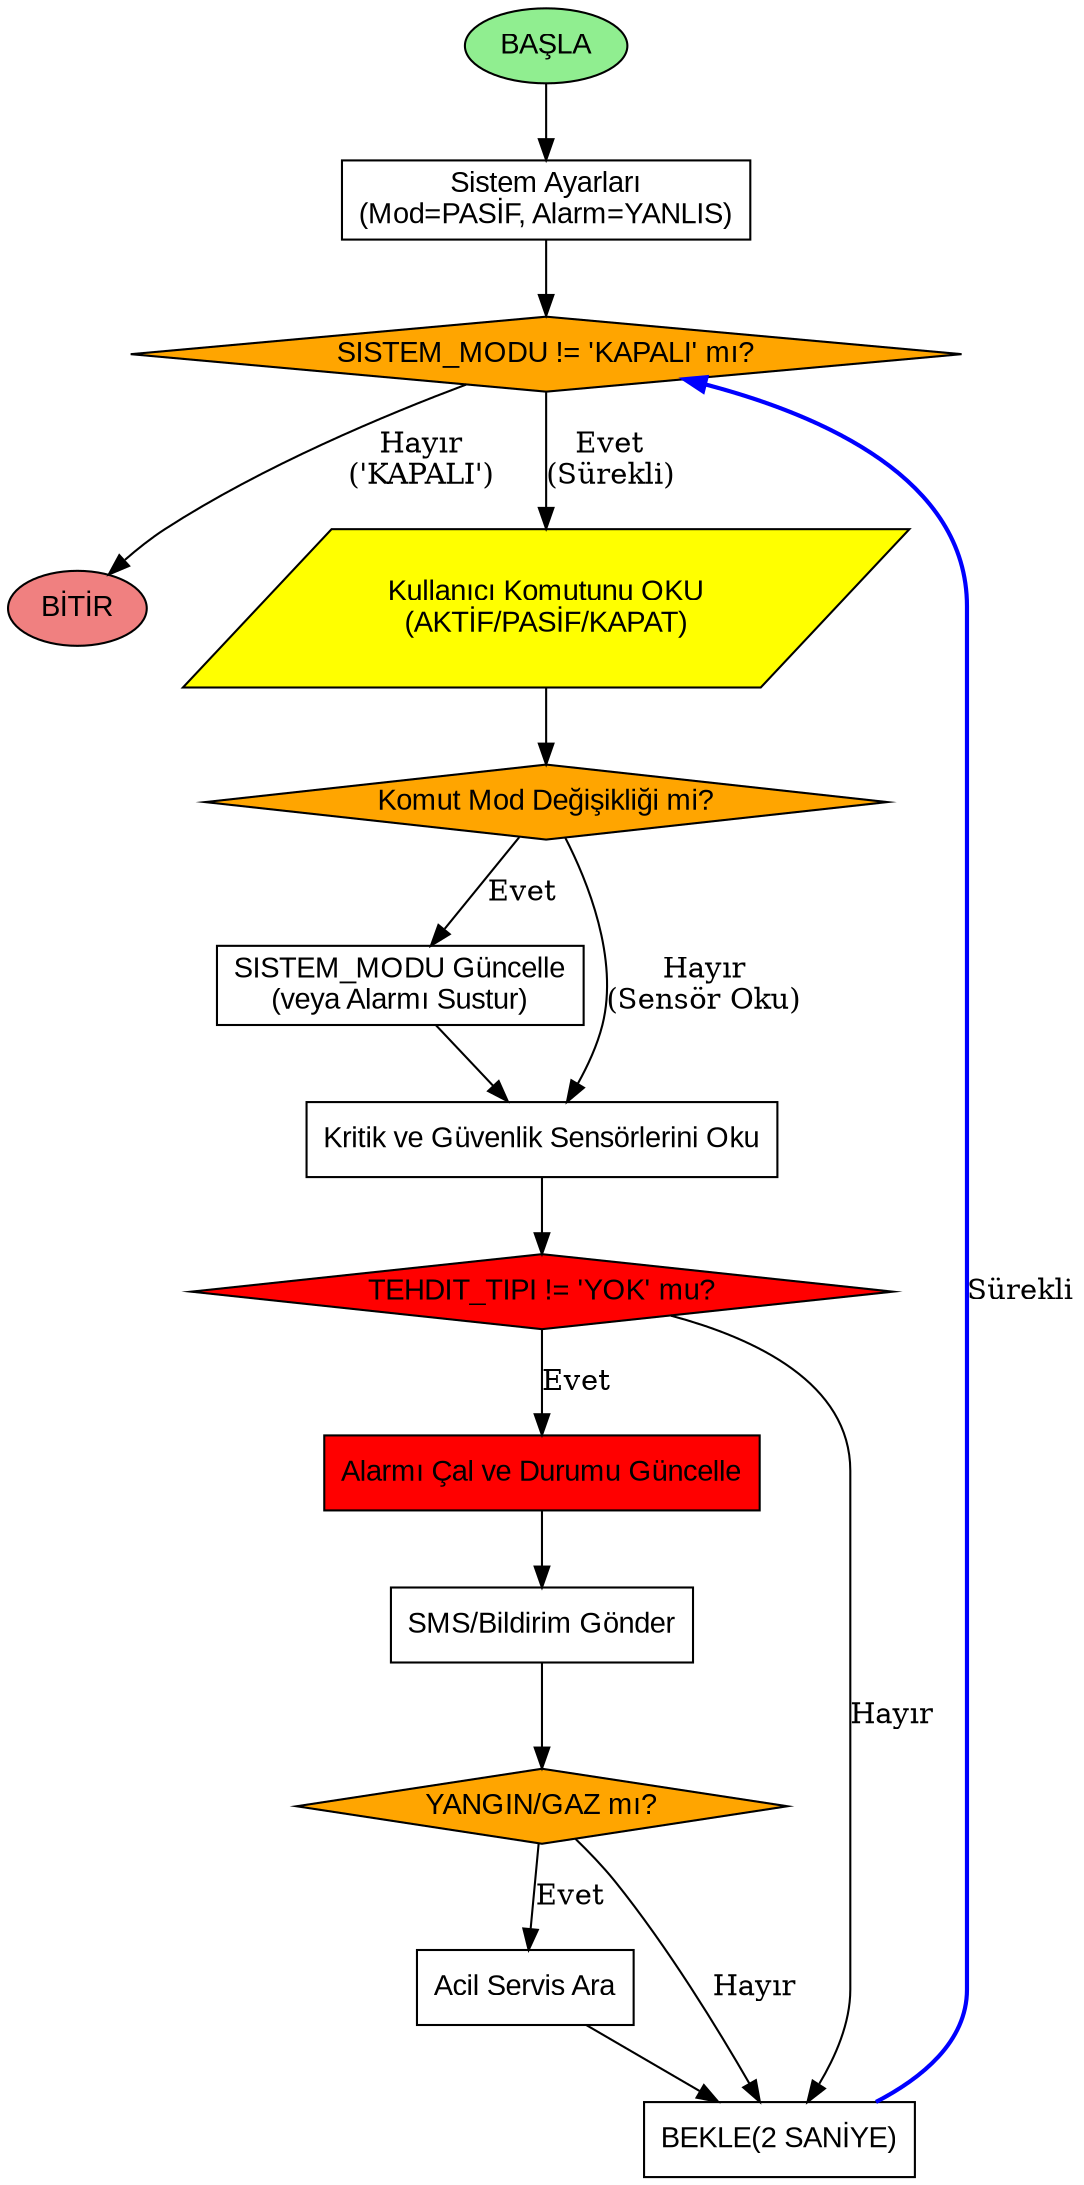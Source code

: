 digraph Akilli_Ev_Guvenlik {
    rankdir=TB;
    node [fontname="Arial", style="filled", fillcolor="lightblue"];

    // Başlangıç ve Bitiş
    node [shape=oval, fillcolor="lightgreen"] basla [label="BAŞLA"];
    node [shape=oval, fillcolor="lightcoral"] bitir [label="BİTİR"];
    node [shape=box, fillcolor="white"] ayarlar [label="Sistem Ayarları\n(Mod=PASİF, Alarm=YANLIS)"];

    // ANA KONTROL DÖNGÜSÜ
    node [shape=diamond, fillcolor="orange"] dongu_kontrol [label="SISTEM_MODU != 'KAPALI' mı?"];
    node [shape=parallelogram, fillcolor="yellow"] komut_oku [label="Kullanıcı Komutunu OKU\n(AKTİF/PASİF/KAPAT)"];
    node [shape=diamond, fillcolor="orange"] mod_degistir [label="Komut Mod Değişikliği mi?"];
    node [shape=box, fillcolor="white"] mod_guncelle [label="SISTEM_MODU Güncelle\n(veya Alarmı Sustur)"];

    // Sensör Okuma ve Tehdit
    node [shape=box, fillcolor="white"] sensor_oku [label="Kritik ve Güvenlik Sensörlerini Oku"];
    node [shape=diamond, fillcolor="red"] tehdit_algilandi [label="TEHDIT_TIPI != 'YOK' mu?"];
    
    // Müdahale Aşaması
    node [shape=box, fillcolor="red"] alarm_calistir [label="Alarmı Çal ve Durumu Güncelle"];
    node [shape=diamond, fillcolor="orange"] kritik_tehdit [label="YANGIN/GAZ mı?"];
    node [shape=box, fillcolor="white"] bildirim_gonder [label="SMS/Bildirim Gönder"];
    node [shape=box, fillcolor="white"] acil_servis [label="Acil Servis Ara"];
    node [shape=box, fillcolor="white"] bekle [label="BEKLE(2 SANİYE)"];

    // =================================================================
    // AKIŞ BAĞLANTILARI
    // =================================================================
    
    // BAŞLANGIÇ ve DÖNGÜ GİRİŞİ
    basla -> ayarlar;
    ayarlar -> dongu_kontrol;

    // ANA DÖNGÜ
    dongu_kontrol -> komut_oku [label="Evet\n(Sürekli)"]; // 7/24 Çalışma
    dongu_kontrol -> bitir [label="Hayır\n('KAPALI')"]; // Sistem Kapanışı

    // KULLANICI YÖNETİMİ
    komut_oku -> mod_degistir;
    mod_degistir -> mod_guncelle [label="Evet"];
    mod_degistir -> sensor_oku [label="Hayır\n(Sensör Oku)"];
    mod_guncelle -> sensor_oku; 

    // TEHDİT KONTROLÜ
    sensor_oku -> tehdit_algilandi;

    // TEHDİT MÜDAHALE
    tehdit_algilandi -> alarm_calistir [label="Evet"];
    tehdit_algilandi -> bekle [label="Hayır"];

    alarm_calistir -> bildirim_gonder;
    bildirim_gonder -> kritik_tehdit;

    // KRİTİK KONTROL
    kritik_tehdit -> acil_servis [label="Evet"];
    kritik_tehdit -> bekle [label="Hayır"];

    acil_servis -> bekle;

    // DÖNGÜ GERİ OKU (Sonsuz Döngü Vurgusu)
    bekle -> dongu_kontrol [label="Sürekli", style="bold", color="blue"];
}

